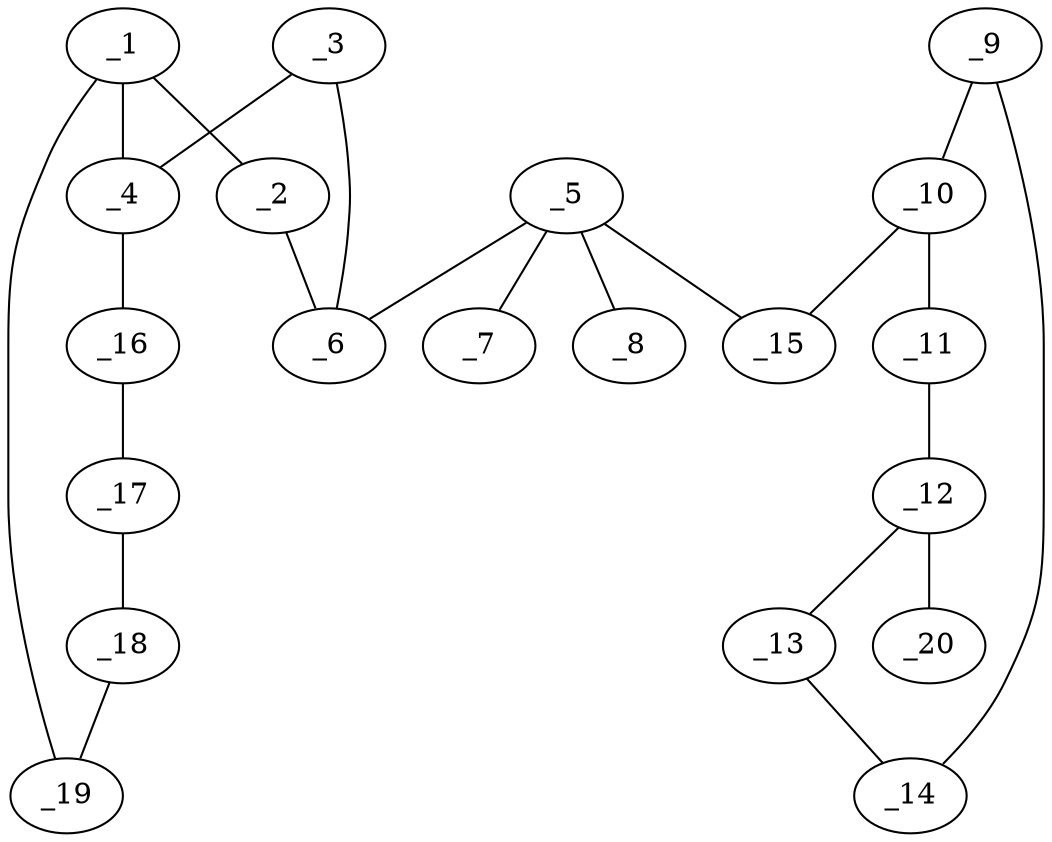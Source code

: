 graph molid700591 {
	_1	 [charge=0,
		chem=1,
		symbol="C  ",
		x="3.7321",
		y="1.732"];
	_2	 [charge=0,
		chem=2,
		symbol="O  ",
		x="4.6831",
		y="2.0411"];
	_1 -- _2	 [valence=1];
	_4	 [charge=0,
		chem=1,
		symbol="C  ",
		x="3.7321",
		y="0.732"];
	_1 -- _4	 [valence=1];
	_19	 [charge=0,
		chem=1,
		symbol="C  ",
		x="2.866",
		y="2.232"];
	_1 -- _19	 [valence=2];
	_6	 [charge=0,
		chem=1,
		symbol="C  ",
		x="5.2709",
		y="1.232"];
	_2 -- _6	 [valence=1];
	_3	 [charge=0,
		chem=4,
		symbol="N  ",
		x="4.6831",
		y="0.423"];
	_3 -- _4	 [valence=1];
	_3 -- _6	 [valence=2];
	_16	 [charge=0,
		chem=1,
		symbol="C  ",
		x="2.866",
		y="0.232"];
	_4 -- _16	 [valence=2];
	_5	 [charge=0,
		chem=1,
		symbol="C  ",
		x="6.2709",
		y="1.232"];
	_5 -- _6	 [valence=1];
	_7	 [charge=0,
		chem=22,
		symbol="F  ",
		x="6.2709",
		y="0.232"];
	_5 -- _7	 [valence=1];
	_8	 [charge=0,
		chem=22,
		symbol="F  ",
		x="6.2709",
		y="2.232"];
	_5 -- _8	 [valence=1];
	_15	 [charge=0,
		chem=5,
		symbol="S  ",
		x="7.2709",
		y="1.2321"];
	_5 -- _15	 [valence=1];
	_9	 [charge=0,
		chem=4,
		symbol="N  ",
		x="8.7709",
		y="0.366"];
	_10	 [charge=0,
		chem=1,
		symbol="C  ",
		x="7.7709",
		y="0.366"];
	_9 -- _10	 [valence=2];
	_14	 [charge=0,
		chem=1,
		symbol="C  ",
		x="9.2709",
		y="-0.5"];
	_9 -- _14	 [valence=1];
	_11	 [charge=0,
		chem=4,
		symbol="N  ",
		x="7.2709",
		y="-0.5"];
	_10 -- _11	 [valence=1];
	_10 -- _15	 [valence=1];
	_12	 [charge=0,
		chem=1,
		symbol="C  ",
		x="7.7709",
		y="-1.366"];
	_11 -- _12	 [valence=2];
	_13	 [charge=0,
		chem=1,
		symbol="C  ",
		x="8.7709",
		y="-1.366"];
	_12 -- _13	 [valence=1];
	_20	 [charge=0,
		chem=1,
		symbol="C  ",
		x="7.2709",
		y="-2.232"];
	_12 -- _20	 [valence=1];
	_13 -- _14	 [valence=2];
	_17	 [charge=0,
		chem=1,
		symbol="C  ",
		x=2,
		y="0.732"];
	_16 -- _17	 [valence=1];
	_18	 [charge=0,
		chem=1,
		symbol="C  ",
		x=2,
		y="1.732"];
	_17 -- _18	 [valence=2];
	_18 -- _19	 [valence=1];
}
